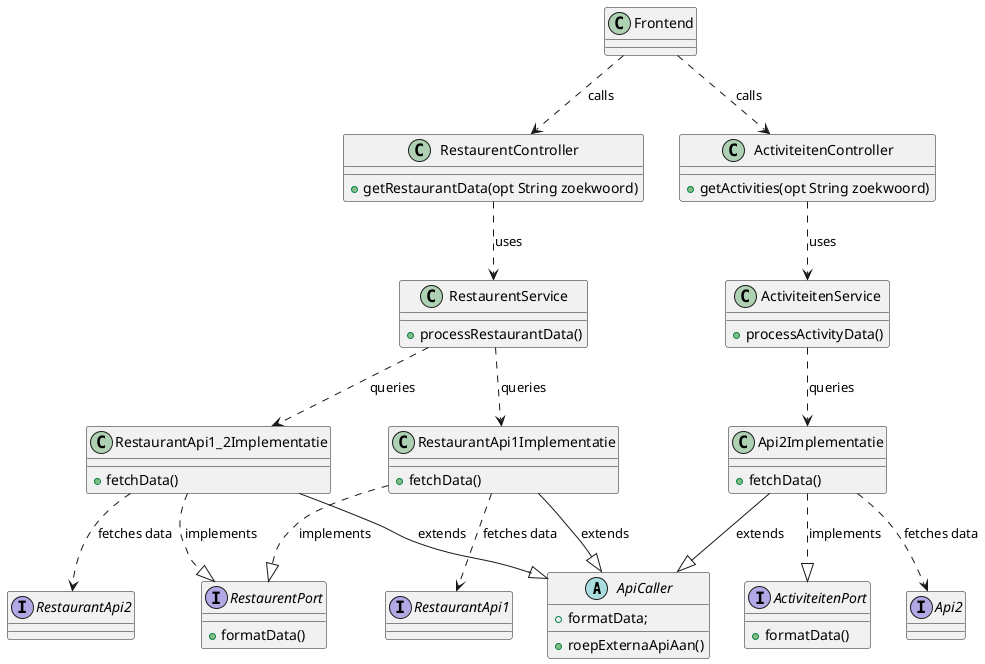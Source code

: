 @startuml

abstract class ApiCaller {
  + roepExternaApiAan()
  + formatData;
}

interface RestaurentPort {
  + formatData()
}

interface ActiviteitenPort {
  + formatData()

}

class RestaurentController {
  + getRestaurantData(opt String zoekwoord)

}

class ActiviteitenController {
  + getActivities(opt String zoekwoord)
}

class RestaurentService {
  + processRestaurantData()
}

class ActiviteitenService {
  + processActivityData()
}

class RestaurantApi1Implementatie {
  + fetchData()
}

class RestaurantApi1_2Implementatie {
  + fetchData()
}

class Api2Implementatie {
  + fetchData()
}

interface RestaurantApi1
interface RestaurantApi2
interface Api2

Frontend ..> RestaurentController : "calls"
Frontend ..> ActiviteitenController : "calls"

RestaurentController ..> RestaurentService : "uses"
ActiviteitenController ..> ActiviteitenService : "uses"

RestaurentService ..> RestaurantApi1Implementatie : "queries"
RestaurentService ..> RestaurantApi1_2Implementatie : "queries"
ActiviteitenService ..> Api2Implementatie : "queries"

RestaurantApi1Implementatie ..|> RestaurentPort : "implements"
RestaurantApi1_2Implementatie ..|> RestaurentPort : "implements"
Api2Implementatie ..|> ActiviteitenPort : "implements"

RestaurantApi1Implementatie --|> ApiCaller : "extends"
RestaurantApi1_2Implementatie --|> ApiCaller : "extends"
Api2Implementatie --|> ApiCaller : "extends"

RestaurantApi1Implementatie ..> RestaurantApi1 : "fetches data"
RestaurantApi1_2Implementatie ..> RestaurantApi2 : "fetches data"
Api2Implementatie ..> Api2 : "fetches data"

@enduml
